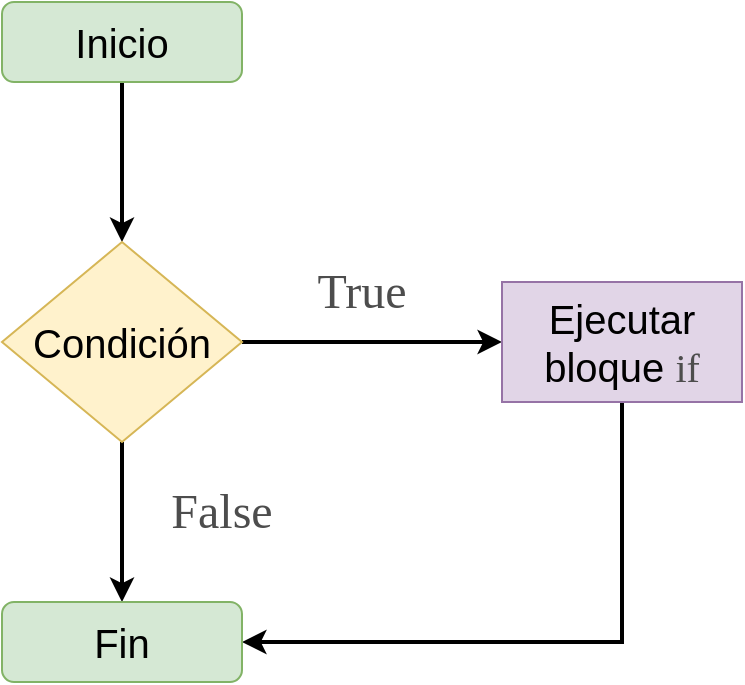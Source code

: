 <mxfile version="16.5.1" type="device"><diagram id="C5RBs43oDa-KdzZeNtuy" name="Page-1"><mxGraphModel dx="868" dy="553" grid="1" gridSize="10" guides="1" tooltips="1" connect="1" arrows="1" fold="1" page="1" pageScale="1" pageWidth="827" pageHeight="1169" math="0" shadow="0"><root><mxCell id="WIyWlLk6GJQsqaUBKTNV-0"/><mxCell id="WIyWlLk6GJQsqaUBKTNV-1" parent="WIyWlLk6GJQsqaUBKTNV-0"/><mxCell id="y1vitZbPhNJQQYThhLQG-5" value="" style="edgeStyle=orthogonalEdgeStyle;rounded=0;orthogonalLoop=1;jettySize=auto;html=1;fontFamily=Helvetica;fontSize=20;fontColor=#000000;strokeWidth=2;" edge="1" parent="WIyWlLk6GJQsqaUBKTNV-1" source="y1vitZbPhNJQQYThhLQG-2" target="y1vitZbPhNJQQYThhLQG-3"><mxGeometry relative="1" as="geometry"/></mxCell><mxCell id="y1vitZbPhNJQQYThhLQG-2" value="&lt;font face=&quot;Helvetica&quot; color=&quot;#000000&quot;&gt;Inicio&lt;/font&gt;" style="rounded=1;whiteSpace=wrap;html=1;fontFamily=Cascadia Code;fontSource=https%3A%2F%2Ffonts.googleapis.com%2Fcss%3Ffamily%3DCascadia%2BCode;fontSize=20;fillColor=#d5e8d4;strokeColor=#82b366;" vertex="1" parent="WIyWlLk6GJQsqaUBKTNV-1"><mxGeometry x="220" y="120" width="120" height="40" as="geometry"/></mxCell><mxCell id="y1vitZbPhNJQQYThhLQG-7" style="edgeStyle=orthogonalEdgeStyle;rounded=0;orthogonalLoop=1;jettySize=auto;html=1;entryX=0;entryY=0.5;entryDx=0;entryDy=0;fontFamily=Cascadia Code;fontSource=https%3A%2F%2Ffonts.googleapis.com%2Fcss%3Ffamily%3DCascadia%2BCode;fontSize=20;fontColor=#4D4D4D;strokeWidth=2;" edge="1" parent="WIyWlLk6GJQsqaUBKTNV-1" source="y1vitZbPhNJQQYThhLQG-3" target="y1vitZbPhNJQQYThhLQG-6"><mxGeometry relative="1" as="geometry"/></mxCell><mxCell id="y1vitZbPhNJQQYThhLQG-12" style="edgeStyle=orthogonalEdgeStyle;rounded=0;orthogonalLoop=1;jettySize=auto;html=1;exitX=0.5;exitY=1;exitDx=0;exitDy=0;fontFamily=Cascadia Code;fontSource=https%3A%2F%2Ffonts.googleapis.com%2Fcss%3Ffamily%3DCascadia%2BCode;fontSize=20;fontColor=#4D4D4D;strokeWidth=2;" edge="1" parent="WIyWlLk6GJQsqaUBKTNV-1" source="y1vitZbPhNJQQYThhLQG-3"><mxGeometry relative="1" as="geometry"><mxPoint x="280" y="420" as="targetPoint"/></mxGeometry></mxCell><mxCell id="y1vitZbPhNJQQYThhLQG-3" value="&lt;font face=&quot;Helvetica&quot; color=&quot;#000000&quot;&gt;Condición&lt;/font&gt;" style="rhombus;whiteSpace=wrap;html=1;fontFamily=Cascadia Code;fontSource=https%3A%2F%2Ffonts.googleapis.com%2Fcss%3Ffamily%3DCascadia%2BCode;fontSize=20;fillColor=#fff2cc;strokeColor=#d6b656;" vertex="1" parent="WIyWlLk6GJQsqaUBKTNV-1"><mxGeometry x="220" y="240" width="120" height="100" as="geometry"/></mxCell><mxCell id="y1vitZbPhNJQQYThhLQG-16" style="edgeStyle=orthogonalEdgeStyle;rounded=0;orthogonalLoop=1;jettySize=auto;html=1;exitX=0.5;exitY=1;exitDx=0;exitDy=0;entryX=1;entryY=0.5;entryDx=0;entryDy=0;fontFamily=Cascadia Code;fontSource=https%3A%2F%2Ffonts.googleapis.com%2Fcss%3Ffamily%3DCascadia%2BCode;fontSize=20;fontColor=#4D4D4D;endArrow=classic;endFill=1;strokeWidth=2;" edge="1" parent="WIyWlLk6GJQsqaUBKTNV-1" source="y1vitZbPhNJQQYThhLQG-6" target="y1vitZbPhNJQQYThhLQG-14"><mxGeometry relative="1" as="geometry"/></mxCell><mxCell id="y1vitZbPhNJQQYThhLQG-6" value="Ejecutar bloque &lt;font face=&quot;Cascadia Code&quot; data-font-src=&quot;https://fonts.googleapis.com/css?family=Cascadia+Code&quot; color=&quot;#4d4d4d&quot;&gt;if&lt;/font&gt;" style="rounded=0;whiteSpace=wrap;html=1;fontFamily=Helvetica;fontSize=20;fillColor=#e1d5e7;strokeColor=#9673a6;" vertex="1" parent="WIyWlLk6GJQsqaUBKTNV-1"><mxGeometry x="470" y="260" width="120" height="60" as="geometry"/></mxCell><mxCell id="y1vitZbPhNJQQYThhLQG-8" value="&lt;font style=&quot;font-size: 24px&quot;&gt;True&lt;/font&gt;" style="text;html=1;strokeColor=none;fillColor=none;align=center;verticalAlign=middle;whiteSpace=wrap;rounded=0;fontFamily=Cascadia Code;fontSource=https%3A%2F%2Ffonts.googleapis.com%2Fcss%3Ffamily%3DCascadia%2BCode;fontSize=20;fontColor=#4D4D4D;" vertex="1" parent="WIyWlLk6GJQsqaUBKTNV-1"><mxGeometry x="370" y="250" width="60" height="30" as="geometry"/></mxCell><mxCell id="y1vitZbPhNJQQYThhLQG-14" value="&lt;font face=&quot;Helvetica&quot; color=&quot;#000000&quot;&gt;Fin&lt;/font&gt;" style="rounded=1;whiteSpace=wrap;html=1;fontFamily=Cascadia Code;fontSource=https%3A%2F%2Ffonts.googleapis.com%2Fcss%3Ffamily%3DCascadia%2BCode;fontSize=20;fillColor=#d5e8d4;strokeColor=#82b366;" vertex="1" parent="WIyWlLk6GJQsqaUBKTNV-1"><mxGeometry x="220" y="420" width="120" height="40" as="geometry"/></mxCell><mxCell id="y1vitZbPhNJQQYThhLQG-17" value="&lt;font style=&quot;font-size: 24px&quot;&gt;False&lt;/font&gt;" style="text;html=1;strokeColor=none;fillColor=none;align=center;verticalAlign=middle;whiteSpace=wrap;rounded=0;fontFamily=Cascadia Code;fontSource=https%3A%2F%2Ffonts.googleapis.com%2Fcss%3Ffamily%3DCascadia%2BCode;fontSize=20;fontColor=#4D4D4D;" vertex="1" parent="WIyWlLk6GJQsqaUBKTNV-1"><mxGeometry x="300" y="360" width="60" height="30" as="geometry"/></mxCell></root></mxGraphModel></diagram></mxfile>